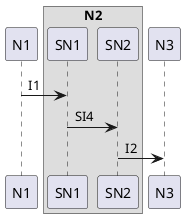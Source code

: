 @startuml

participant N1
box "N2"
  participant SN1
  participant SN2
end box
participant N3

N1 -> SN1 : I1
SN1 -> SN2 : SI4
SN2 -> N3 : I2

@enduml
